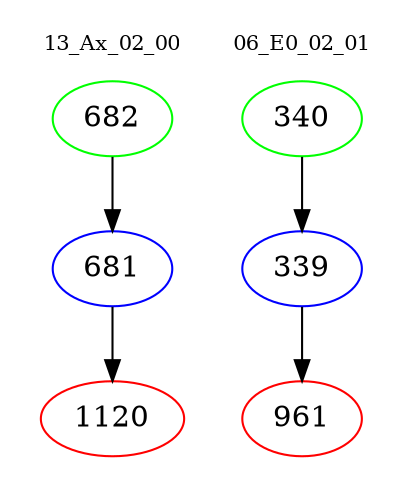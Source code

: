 digraph{
subgraph cluster_0 {
color = white
label = "13_Ax_02_00";
fontsize=10;
T0_682 [label="682", color="green"]
T0_682 -> T0_681 [color="black"]
T0_681 [label="681", color="blue"]
T0_681 -> T0_1120 [color="black"]
T0_1120 [label="1120", color="red"]
}
subgraph cluster_1 {
color = white
label = "06_E0_02_01";
fontsize=10;
T1_340 [label="340", color="green"]
T1_340 -> T1_339 [color="black"]
T1_339 [label="339", color="blue"]
T1_339 -> T1_961 [color="black"]
T1_961 [label="961", color="red"]
}
}
